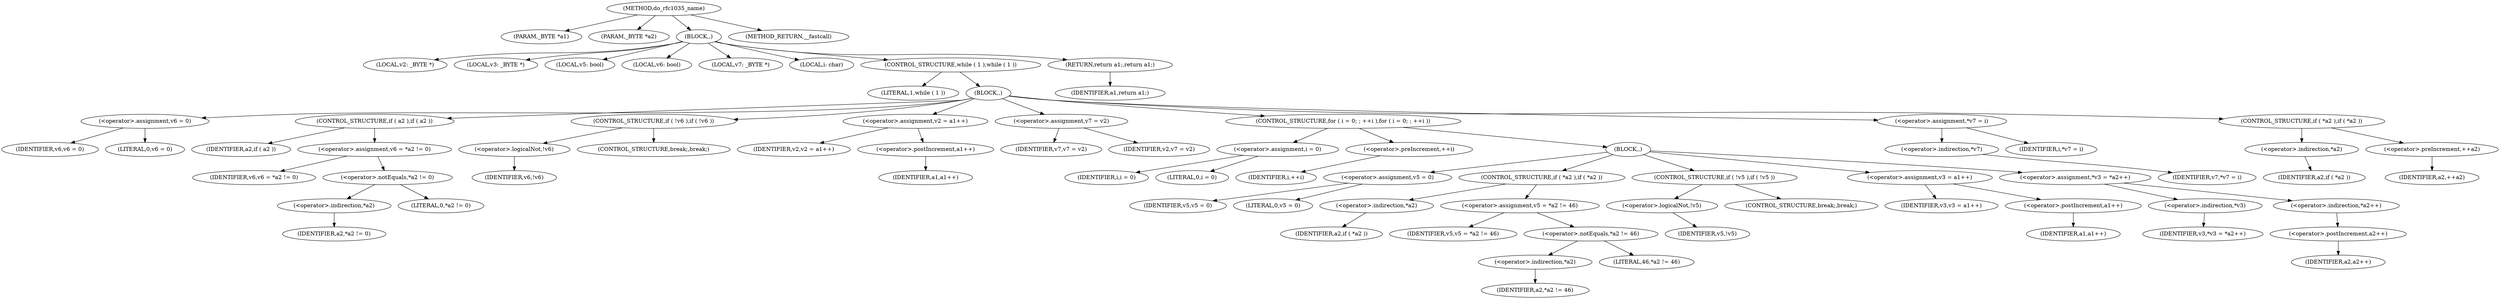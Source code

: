 digraph do_rfc1035_name {  
"1000107" [label = "(METHOD,do_rfc1035_name)" ]
"1000108" [label = "(PARAM,_BYTE *a1)" ]
"1000109" [label = "(PARAM,_BYTE *a2)" ]
"1000110" [label = "(BLOCK,,)" ]
"1000111" [label = "(LOCAL,v2: _BYTE *)" ]
"1000112" [label = "(LOCAL,v3: _BYTE *)" ]
"1000113" [label = "(LOCAL,v5: bool)" ]
"1000114" [label = "(LOCAL,v6: bool)" ]
"1000115" [label = "(LOCAL,v7: _BYTE *)" ]
"1000116" [label = "(LOCAL,i: char)" ]
"1000117" [label = "(CONTROL_STRUCTURE,while ( 1 ),while ( 1 ))" ]
"1000118" [label = "(LITERAL,1,while ( 1 ))" ]
"1000119" [label = "(BLOCK,,)" ]
"1000120" [label = "(<operator>.assignment,v6 = 0)" ]
"1000121" [label = "(IDENTIFIER,v6,v6 = 0)" ]
"1000122" [label = "(LITERAL,0,v6 = 0)" ]
"1000123" [label = "(CONTROL_STRUCTURE,if ( a2 ),if ( a2 ))" ]
"1000124" [label = "(IDENTIFIER,a2,if ( a2 ))" ]
"1000125" [label = "(<operator>.assignment,v6 = *a2 != 0)" ]
"1000126" [label = "(IDENTIFIER,v6,v6 = *a2 != 0)" ]
"1000127" [label = "(<operator>.notEquals,*a2 != 0)" ]
"1000128" [label = "(<operator>.indirection,*a2)" ]
"1000129" [label = "(IDENTIFIER,a2,*a2 != 0)" ]
"1000130" [label = "(LITERAL,0,*a2 != 0)" ]
"1000131" [label = "(CONTROL_STRUCTURE,if ( !v6 ),if ( !v6 ))" ]
"1000132" [label = "(<operator>.logicalNot,!v6)" ]
"1000133" [label = "(IDENTIFIER,v6,!v6)" ]
"1000134" [label = "(CONTROL_STRUCTURE,break;,break;)" ]
"1000135" [label = "(<operator>.assignment,v2 = a1++)" ]
"1000136" [label = "(IDENTIFIER,v2,v2 = a1++)" ]
"1000137" [label = "(<operator>.postIncrement,a1++)" ]
"1000138" [label = "(IDENTIFIER,a1,a1++)" ]
"1000139" [label = "(<operator>.assignment,v7 = v2)" ]
"1000140" [label = "(IDENTIFIER,v7,v7 = v2)" ]
"1000141" [label = "(IDENTIFIER,v2,v7 = v2)" ]
"1000142" [label = "(CONTROL_STRUCTURE,for ( i = 0; ; ++i ),for ( i = 0; ; ++i ))" ]
"1000143" [label = "(<operator>.assignment,i = 0)" ]
"1000144" [label = "(IDENTIFIER,i,i = 0)" ]
"1000145" [label = "(LITERAL,0,i = 0)" ]
"1000146" [label = "(<operator>.preIncrement,++i)" ]
"1000147" [label = "(IDENTIFIER,i,++i)" ]
"1000148" [label = "(BLOCK,,)" ]
"1000149" [label = "(<operator>.assignment,v5 = 0)" ]
"1000150" [label = "(IDENTIFIER,v5,v5 = 0)" ]
"1000151" [label = "(LITERAL,0,v5 = 0)" ]
"1000152" [label = "(CONTROL_STRUCTURE,if ( *a2 ),if ( *a2 ))" ]
"1000153" [label = "(<operator>.indirection,*a2)" ]
"1000154" [label = "(IDENTIFIER,a2,if ( *a2 ))" ]
"1000155" [label = "(<operator>.assignment,v5 = *a2 != 46)" ]
"1000156" [label = "(IDENTIFIER,v5,v5 = *a2 != 46)" ]
"1000157" [label = "(<operator>.notEquals,*a2 != 46)" ]
"1000158" [label = "(<operator>.indirection,*a2)" ]
"1000159" [label = "(IDENTIFIER,a2,*a2 != 46)" ]
"1000160" [label = "(LITERAL,46,*a2 != 46)" ]
"1000161" [label = "(CONTROL_STRUCTURE,if ( !v5 ),if ( !v5 ))" ]
"1000162" [label = "(<operator>.logicalNot,!v5)" ]
"1000163" [label = "(IDENTIFIER,v5,!v5)" ]
"1000164" [label = "(CONTROL_STRUCTURE,break;,break;)" ]
"1000165" [label = "(<operator>.assignment,v3 = a1++)" ]
"1000166" [label = "(IDENTIFIER,v3,v3 = a1++)" ]
"1000167" [label = "(<operator>.postIncrement,a1++)" ]
"1000168" [label = "(IDENTIFIER,a1,a1++)" ]
"1000169" [label = "(<operator>.assignment,*v3 = *a2++)" ]
"1000170" [label = "(<operator>.indirection,*v3)" ]
"1000171" [label = "(IDENTIFIER,v3,*v3 = *a2++)" ]
"1000172" [label = "(<operator>.indirection,*a2++)" ]
"1000173" [label = "(<operator>.postIncrement,a2++)" ]
"1000174" [label = "(IDENTIFIER,a2,a2++)" ]
"1000175" [label = "(<operator>.assignment,*v7 = i)" ]
"1000176" [label = "(<operator>.indirection,*v7)" ]
"1000177" [label = "(IDENTIFIER,v7,*v7 = i)" ]
"1000178" [label = "(IDENTIFIER,i,*v7 = i)" ]
"1000179" [label = "(CONTROL_STRUCTURE,if ( *a2 ),if ( *a2 ))" ]
"1000180" [label = "(<operator>.indirection,*a2)" ]
"1000181" [label = "(IDENTIFIER,a2,if ( *a2 ))" ]
"1000182" [label = "(<operator>.preIncrement,++a2)" ]
"1000183" [label = "(IDENTIFIER,a2,++a2)" ]
"1000184" [label = "(RETURN,return a1;,return a1;)" ]
"1000185" [label = "(IDENTIFIER,a1,return a1;)" ]
"1000186" [label = "(METHOD_RETURN,__fastcall)" ]
  "1000107" -> "1000108" 
  "1000107" -> "1000109" 
  "1000107" -> "1000110" 
  "1000107" -> "1000186" 
  "1000110" -> "1000111" 
  "1000110" -> "1000112" 
  "1000110" -> "1000113" 
  "1000110" -> "1000114" 
  "1000110" -> "1000115" 
  "1000110" -> "1000116" 
  "1000110" -> "1000117" 
  "1000110" -> "1000184" 
  "1000117" -> "1000118" 
  "1000117" -> "1000119" 
  "1000119" -> "1000120" 
  "1000119" -> "1000123" 
  "1000119" -> "1000131" 
  "1000119" -> "1000135" 
  "1000119" -> "1000139" 
  "1000119" -> "1000142" 
  "1000119" -> "1000175" 
  "1000119" -> "1000179" 
  "1000120" -> "1000121" 
  "1000120" -> "1000122" 
  "1000123" -> "1000124" 
  "1000123" -> "1000125" 
  "1000125" -> "1000126" 
  "1000125" -> "1000127" 
  "1000127" -> "1000128" 
  "1000127" -> "1000130" 
  "1000128" -> "1000129" 
  "1000131" -> "1000132" 
  "1000131" -> "1000134" 
  "1000132" -> "1000133" 
  "1000135" -> "1000136" 
  "1000135" -> "1000137" 
  "1000137" -> "1000138" 
  "1000139" -> "1000140" 
  "1000139" -> "1000141" 
  "1000142" -> "1000143" 
  "1000142" -> "1000146" 
  "1000142" -> "1000148" 
  "1000143" -> "1000144" 
  "1000143" -> "1000145" 
  "1000146" -> "1000147" 
  "1000148" -> "1000149" 
  "1000148" -> "1000152" 
  "1000148" -> "1000161" 
  "1000148" -> "1000165" 
  "1000148" -> "1000169" 
  "1000149" -> "1000150" 
  "1000149" -> "1000151" 
  "1000152" -> "1000153" 
  "1000152" -> "1000155" 
  "1000153" -> "1000154" 
  "1000155" -> "1000156" 
  "1000155" -> "1000157" 
  "1000157" -> "1000158" 
  "1000157" -> "1000160" 
  "1000158" -> "1000159" 
  "1000161" -> "1000162" 
  "1000161" -> "1000164" 
  "1000162" -> "1000163" 
  "1000165" -> "1000166" 
  "1000165" -> "1000167" 
  "1000167" -> "1000168" 
  "1000169" -> "1000170" 
  "1000169" -> "1000172" 
  "1000170" -> "1000171" 
  "1000172" -> "1000173" 
  "1000173" -> "1000174" 
  "1000175" -> "1000176" 
  "1000175" -> "1000178" 
  "1000176" -> "1000177" 
  "1000179" -> "1000180" 
  "1000179" -> "1000182" 
  "1000180" -> "1000181" 
  "1000182" -> "1000183" 
  "1000184" -> "1000185" 
}

